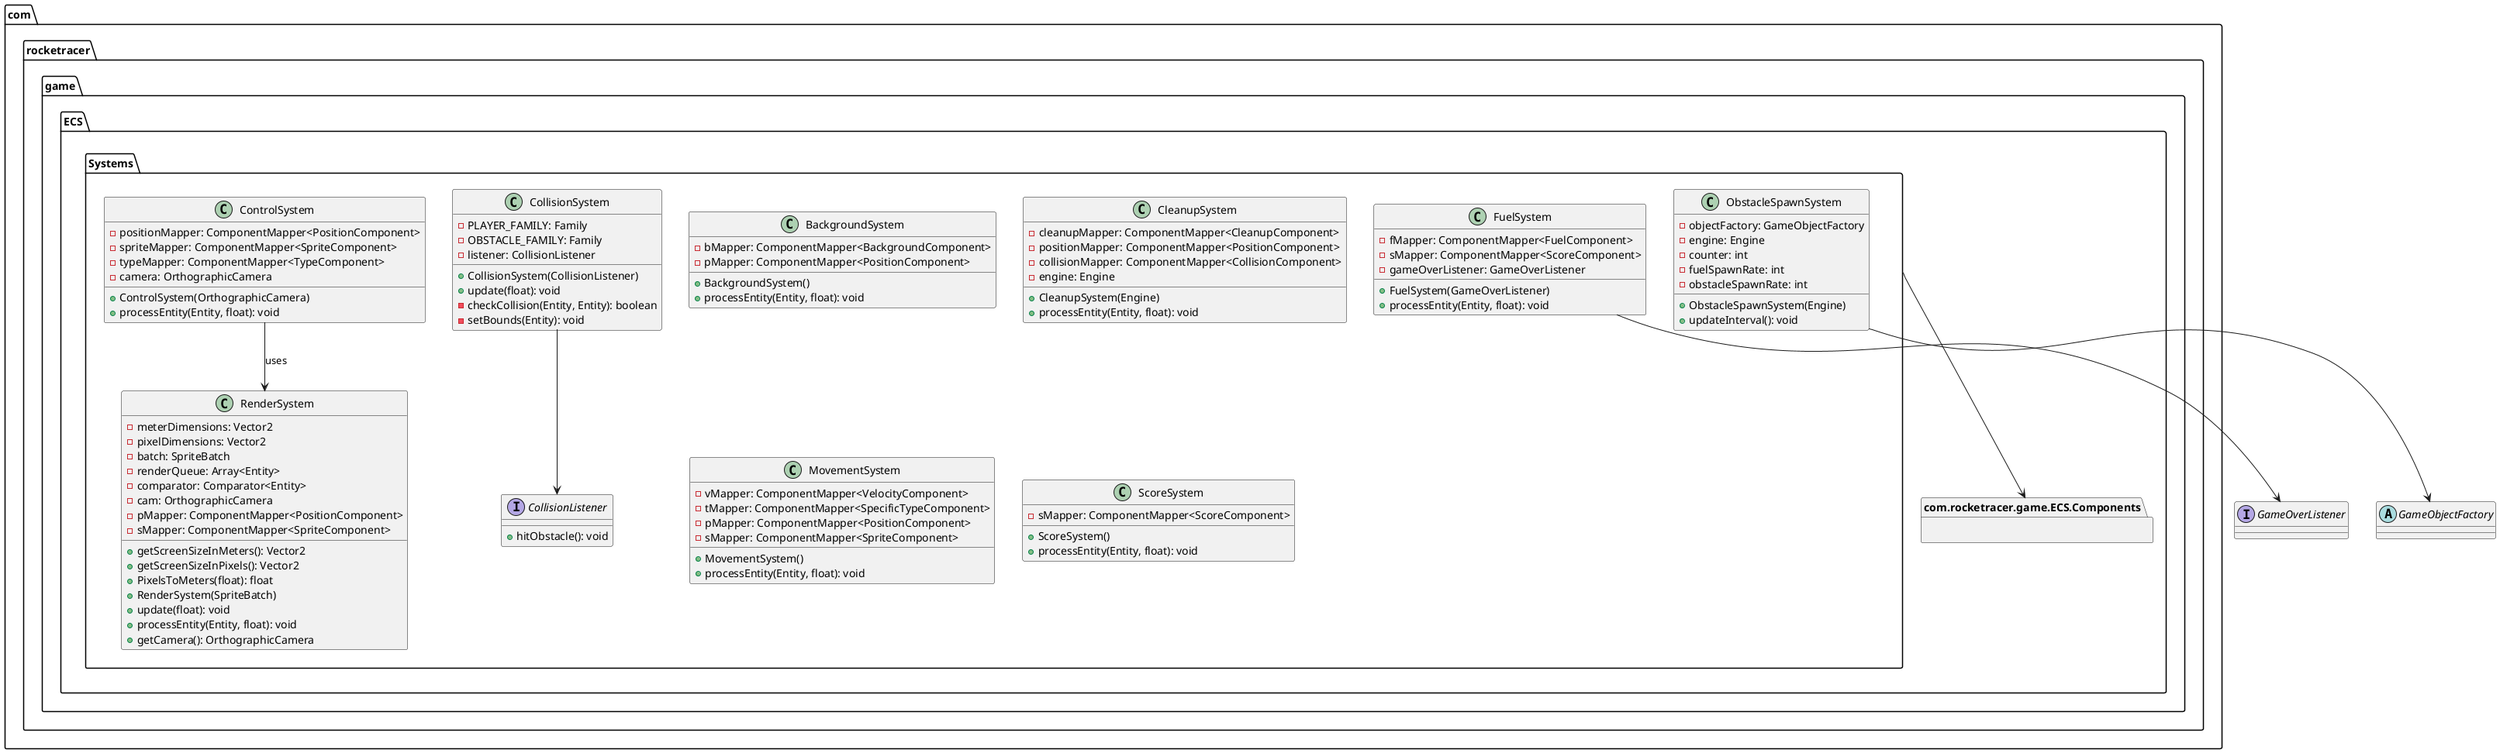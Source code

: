 @startuml

package "com.rocketracer.game.ECS.Systems" {
    class BackgroundSystem {
        -bMapper: ComponentMapper<BackgroundComponent>
        -pMapper: ComponentMapper<PositionComponent>
        +BackgroundSystem()
        +processEntity(Entity, float): void
    }
    
    class CleanupSystem {
        -cleanupMapper: ComponentMapper<CleanupComponent>
        -positionMapper: ComponentMapper<PositionComponent>
        -collisionMapper: ComponentMapper<CollisionComponent>
        -engine: Engine
        +CleanupSystem(Engine)
        +processEntity(Entity, float): void
    }
    
    class CollisionSystem {
        -PLAYER_FAMILY: Family
        -OBSTACLE_FAMILY: Family
        -listener: CollisionListener
        +CollisionSystem(CollisionListener)
        +update(float): void
        -checkCollision(Entity, Entity): boolean
        -setBounds(Entity): void
    }
    
    class ControlSystem {
        -positionMapper: ComponentMapper<PositionComponent>
        -spriteMapper: ComponentMapper<SpriteComponent>
        -typeMapper: ComponentMapper<TypeComponent>
        -camera: OrthographicCamera
        +ControlSystem(OrthographicCamera)
        +processEntity(Entity, float): void
    }
    
    class FuelSystem {
        -fMapper: ComponentMapper<FuelComponent>
        -sMapper: ComponentMapper<ScoreComponent>
        -gameOverListener: GameOverListener
        +FuelSystem(GameOverListener)
        +processEntity(Entity, float): void
    }
    
    class MovementSystem {
        -vMapper: ComponentMapper<VelocityComponent>
        -tMapper: ComponentMapper<SpecificTypeComponent>
        -pMapper: ComponentMapper<PositionComponent>
        -sMapper: ComponentMapper<SpriteComponent>
        +MovementSystem()
        +processEntity(Entity, float): void
    }

    class ObstacleSpawnSystem {
        -objectFactory: GameObjectFactory
        -engine: Engine
        -counter: int
        -fuelSpawnRate: int
        -obstacleSpawnRate: int
        +ObstacleSpawnSystem(Engine)
        +updateInterval(): void
    }

    class RenderSystem {
        -meterDimensions: Vector2
        -pixelDimensions: Vector2
        -batch: SpriteBatch
        -renderQueue: Array<Entity>
        -comparator: Comparator<Entity>
        -cam: OrthographicCamera
        -pMapper: ComponentMapper<PositionComponent>
        -sMapper: ComponentMapper<SpriteComponent>
        +getScreenSizeInMeters(): Vector2
        +getScreenSizeInPixels(): Vector2
        +PixelsToMeters(float): float
        +RenderSystem(SpriteBatch)
        +update(float): void
        +processEntity(Entity, float): void
        +getCamera(): OrthographicCamera
    }

    class ScoreSystem {
        -sMapper: ComponentMapper<ScoreComponent>
        +ScoreSystem()
        +processEntity(Entity, float): void
    }

    interface CollisionListener {
        +hitObstacle(): void
    }
}
package com.rocketracer.game.ECS.Components {}
interface GameOverListener {}
abstract GameObjectFactory {}

CollisionSystem --> CollisionListener
ControlSystem --> RenderSystem: uses
FuelSystem --> GameOverListener
ObstacleSpawnSystem --> GameObjectFactory
com.rocketracer.game.ECS.Systems --> com.rocketracer.game.ECS.Components

@enduml
